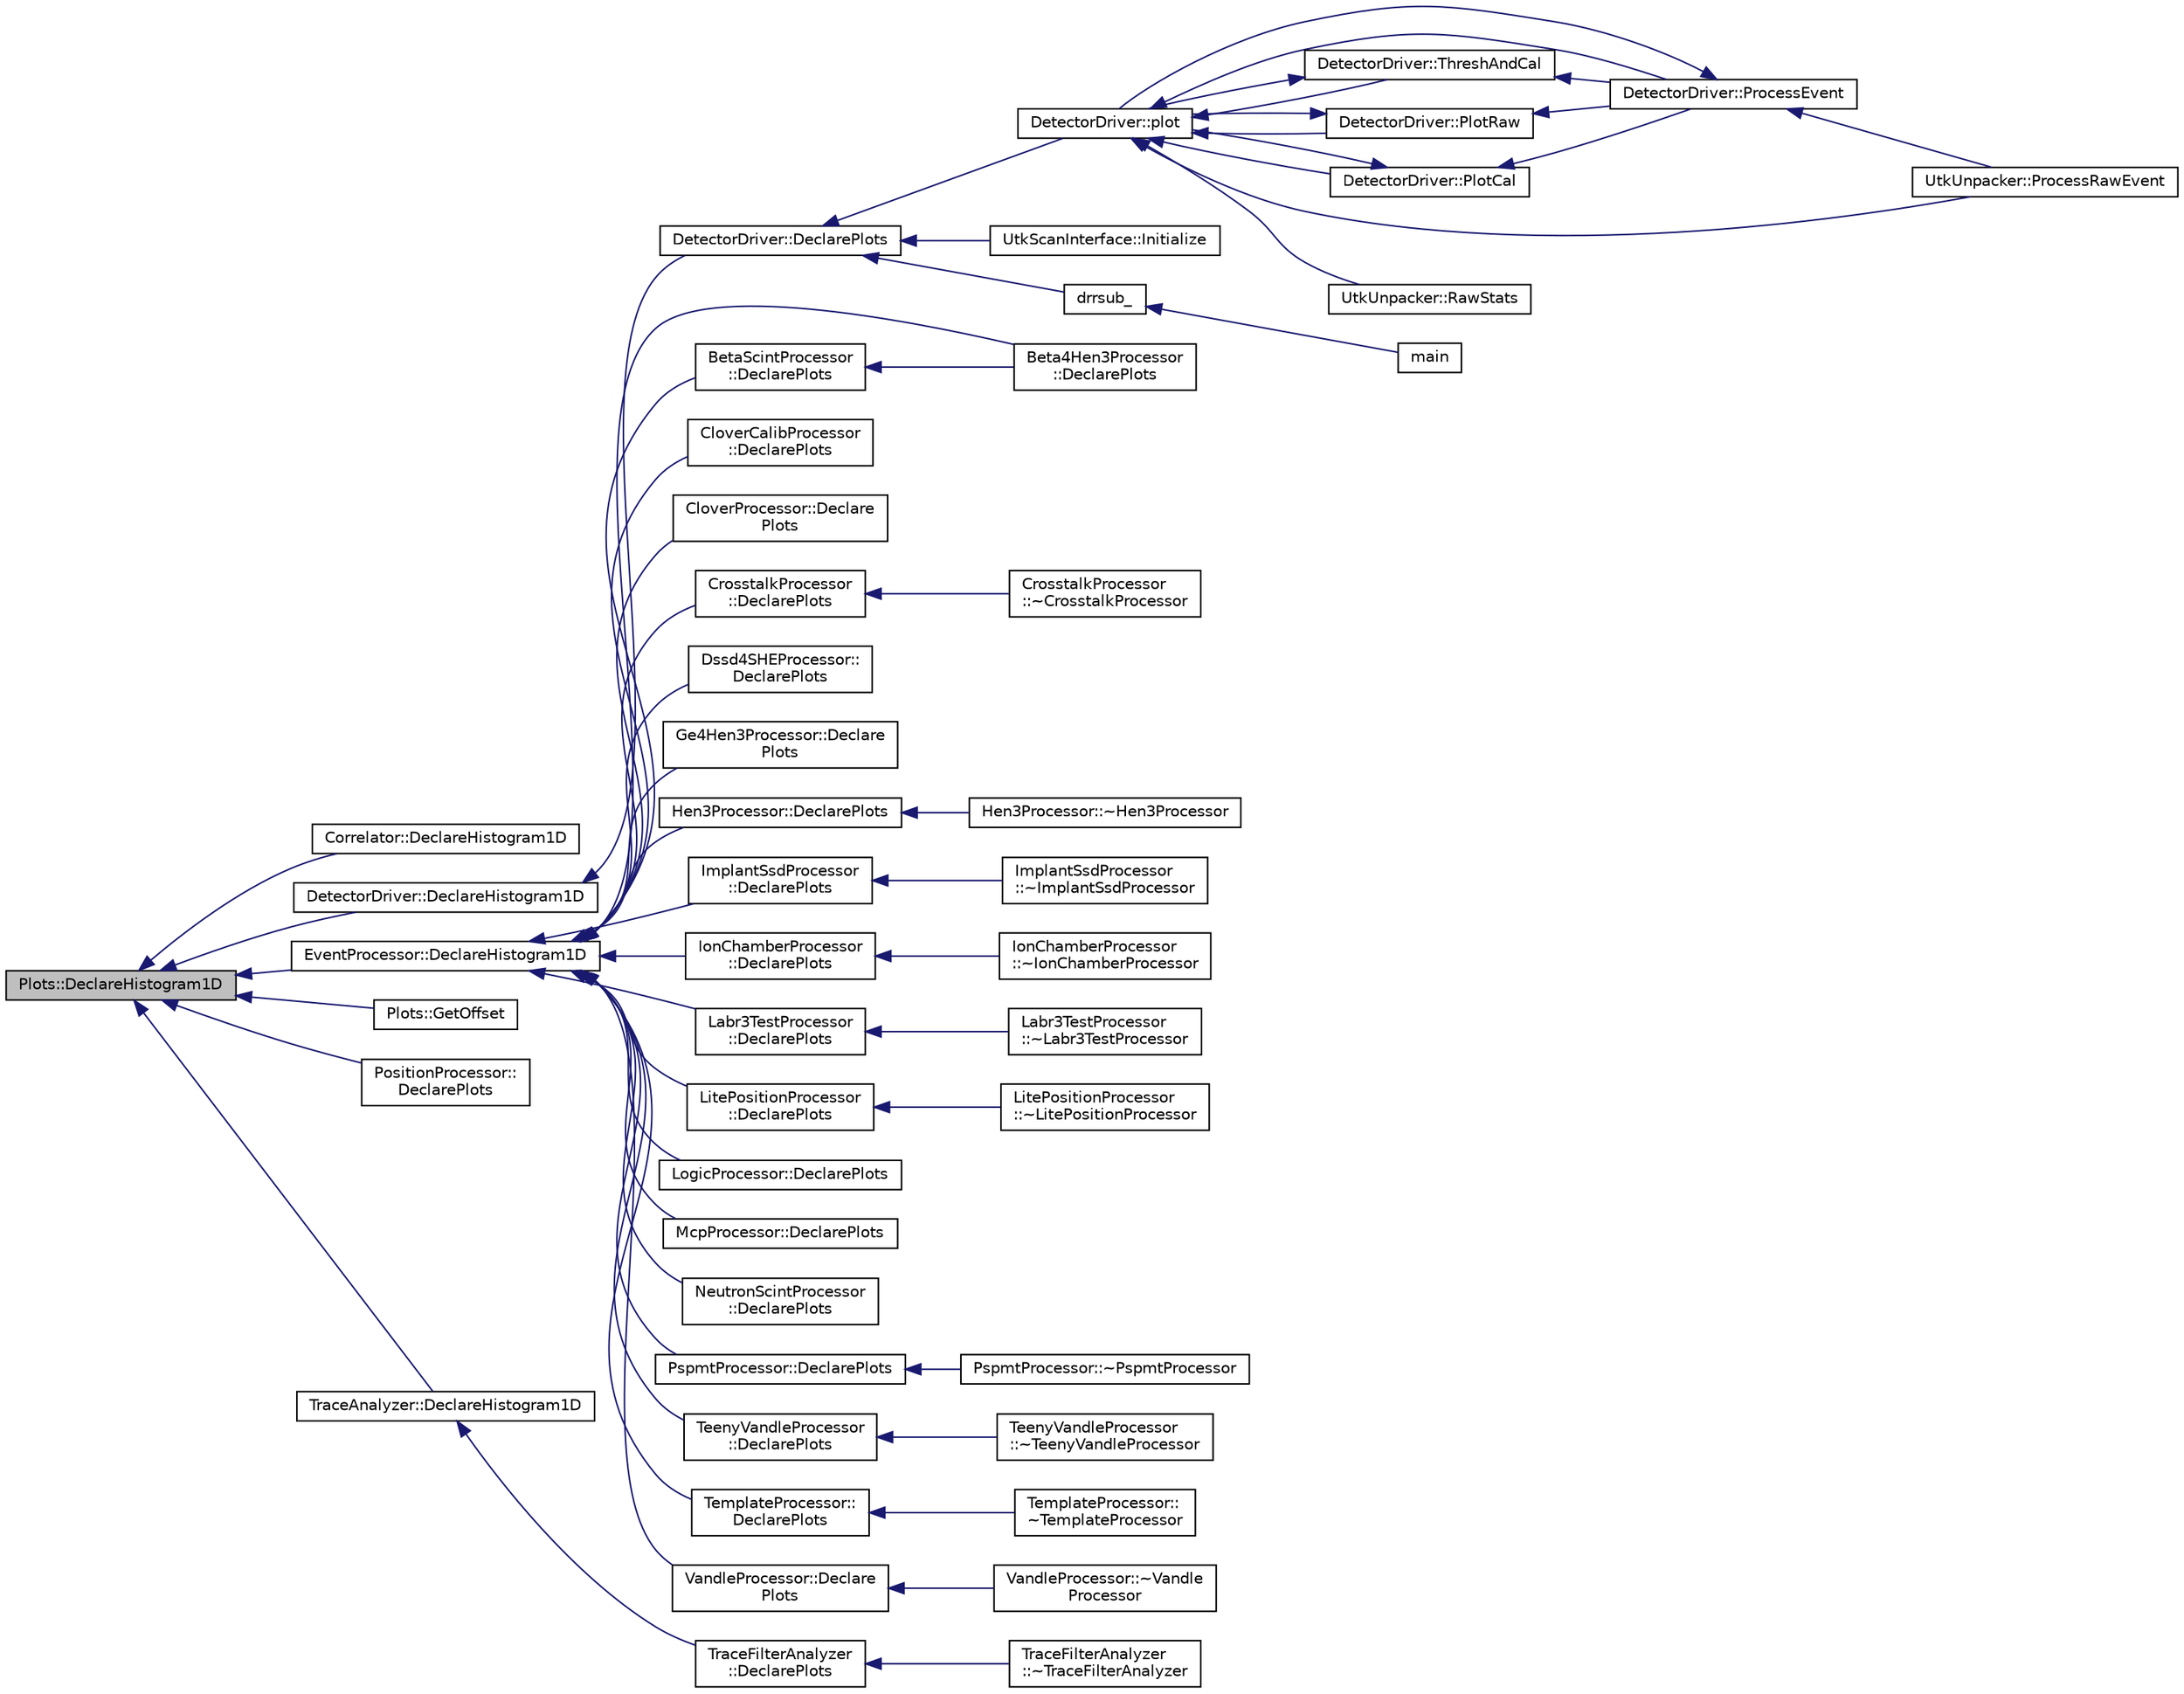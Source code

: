 digraph "Plots::DeclareHistogram1D"
{
  edge [fontname="Helvetica",fontsize="10",labelfontname="Helvetica",labelfontsize="10"];
  node [fontname="Helvetica",fontsize="10",shape=record];
  rankdir="LR";
  Node1 [label="Plots::DeclareHistogram1D",height=0.2,width=0.4,color="black", fillcolor="grey75", style="filled", fontcolor="black"];
  Node1 -> Node2 [dir="back",color="midnightblue",fontsize="10",style="solid",fontname="Helvetica"];
  Node2 [label="Correlator::DeclareHistogram1D",height=0.2,width=0.4,color="black", fillcolor="white", style="filled",URL="$df/d86/class_correlator.html#a1fd07a20132308aedb587a4f64bd4023",tooltip="Declares a 1D histogram calls the C++ wrapper for DAMM. "];
  Node1 -> Node3 [dir="back",color="midnightblue",fontsize="10",style="solid",fontname="Helvetica"];
  Node3 [label="DetectorDriver::DeclareHistogram1D",height=0.2,width=0.4,color="black", fillcolor="white", style="filled",URL="$de/d91/class_detector_driver.html#a745e3089d76a4fa437e44a7e82b9424e"];
  Node3 -> Node4 [dir="back",color="midnightblue",fontsize="10",style="solid",fontname="Helvetica"];
  Node4 [label="DetectorDriver::DeclarePlots",height=0.2,width=0.4,color="black", fillcolor="white", style="filled",URL="$de/d91/class_detector_driver.html#a8810acdc149879688b81ec333531a28e"];
  Node4 -> Node5 [dir="back",color="midnightblue",fontsize="10",style="solid",fontname="Helvetica"];
  Node5 [label="DetectorDriver::plot",height=0.2,width=0.4,color="black", fillcolor="white", style="filled",URL="$de/d91/class_detector_driver.html#a3a556ab94a878e057dea8a081d0df55a",tooltip="Plots into histogram defined by dammId. "];
  Node5 -> Node6 [dir="back",color="midnightblue",fontsize="10",style="solid",fontname="Helvetica"];
  Node6 [label="DetectorDriver::ProcessEvent",height=0.2,width=0.4,color="black", fillcolor="white", style="filled",URL="$de/d91/class_detector_driver.html#a19c152206c95dfbc2a98ffd1d002165e",tooltip="Control of the event processing. "];
  Node6 -> Node5 [dir="back",color="midnightblue",fontsize="10",style="solid",fontname="Helvetica"];
  Node6 -> Node7 [dir="back",color="midnightblue",fontsize="10",style="solid",fontname="Helvetica"];
  Node7 [label="UtkUnpacker::ProcessRawEvent",height=0.2,width=0.4,color="black", fillcolor="white", style="filled",URL="$d4/d48/class_utk_unpacker.html#a09c96dd753088977aa1f458f7c07d24b",tooltip="Process all events in the event list. "];
  Node5 -> Node8 [dir="back",color="midnightblue",fontsize="10",style="solid",fontname="Helvetica"];
  Node8 [label="DetectorDriver::ThreshAndCal",height=0.2,width=0.4,color="black", fillcolor="white", style="filled",URL="$de/d91/class_detector_driver.html#a2ae4e98c641d49183631eceb40dc19bb",tooltip="Check threshold and calibrate each channel. Check the thresholds and calibrate the energy for each ch..."];
  Node8 -> Node6 [dir="back",color="midnightblue",fontsize="10",style="solid",fontname="Helvetica"];
  Node8 -> Node5 [dir="back",color="midnightblue",fontsize="10",style="solid",fontname="Helvetica"];
  Node5 -> Node9 [dir="back",color="midnightblue",fontsize="10",style="solid",fontname="Helvetica"];
  Node9 [label="DetectorDriver::PlotRaw",height=0.2,width=0.4,color="black", fillcolor="white", style="filled",URL="$de/d91/class_detector_driver.html#a7f2a28ba2a756e034e38630a5e258309"];
  Node9 -> Node6 [dir="back",color="midnightblue",fontsize="10",style="solid",fontname="Helvetica"];
  Node9 -> Node5 [dir="back",color="midnightblue",fontsize="10",style="solid",fontname="Helvetica"];
  Node5 -> Node10 [dir="back",color="midnightblue",fontsize="10",style="solid",fontname="Helvetica"];
  Node10 [label="DetectorDriver::PlotCal",height=0.2,width=0.4,color="black", fillcolor="white", style="filled",URL="$de/d91/class_detector_driver.html#ad966b8fe4330bb0cf117422b9bd08f40"];
  Node10 -> Node6 [dir="back",color="midnightblue",fontsize="10",style="solid",fontname="Helvetica"];
  Node10 -> Node5 [dir="back",color="midnightblue",fontsize="10",style="solid",fontname="Helvetica"];
  Node5 -> Node7 [dir="back",color="midnightblue",fontsize="10",style="solid",fontname="Helvetica"];
  Node5 -> Node11 [dir="back",color="midnightblue",fontsize="10",style="solid",fontname="Helvetica"];
  Node11 [label="UtkUnpacker::RawStats",height=0.2,width=0.4,color="black", fillcolor="white", style="filled",URL="$d4/d48/class_utk_unpacker.html#a61ba5974ee476d5c3ab316b5b6759204",tooltip="Add an event to generic statistics output. "];
  Node4 -> Node12 [dir="back",color="midnightblue",fontsize="10",style="solid",fontname="Helvetica"];
  Node12 [label="UtkScanInterface::Initialize",height=0.2,width=0.4,color="black", fillcolor="white", style="filled",URL="$db/d6c/class_utk_scan_interface.html#a97f114b210931247250458851cead748"];
  Node4 -> Node13 [dir="back",color="midnightblue",fontsize="10",style="solid",fontname="Helvetica"];
  Node13 [label="drrsub_",height=0.2,width=0.4,color="black", fillcolor="white", style="filled",URL="$d1/dd5/utkscanor_8cpp.html#a09d29445a46de775722e95fcbe9eb20b",tooltip="Defines the main interface with the SCANOR library, the program essentially starts here..."];
  Node13 -> Node14 [dir="back",color="midnightblue",fontsize="10",style="solid",fontname="Helvetica"];
  Node14 [label="main",height=0.2,width=0.4,color="black", fillcolor="white", style="filled",URL="$d9/d0e/event_reader_8cpp.html#a0ddf1224851353fc92bfbff6f499fa97"];
  Node1 -> Node15 [dir="back",color="midnightblue",fontsize="10",style="solid",fontname="Helvetica"];
  Node15 [label="EventProcessor::DeclareHistogram1D",height=0.2,width=0.4,color="black", fillcolor="white", style="filled",URL="$d6/d65/class_event_processor.html#aac0d7f24194df48f204ebb9c9b75e19d",tooltip="Declares a 1D histogram calls the C++ wrapper for DAMM. "];
  Node15 -> Node16 [dir="back",color="midnightblue",fontsize="10",style="solid",fontname="Helvetica"];
  Node16 [label="Beta4Hen3Processor\l::DeclarePlots",height=0.2,width=0.4,color="black", fillcolor="white", style="filled",URL="$db/d92/class_beta4_hen3_processor.html#a113815033762b9388796cdf850b85ce7"];
  Node15 -> Node17 [dir="back",color="midnightblue",fontsize="10",style="solid",fontname="Helvetica"];
  Node17 [label="BetaScintProcessor\l::DeclarePlots",height=0.2,width=0.4,color="black", fillcolor="white", style="filled",URL="$d4/de4/class_beta_scint_processor.html#a906c4fa539c4200a7cc4a143a01c8de5"];
  Node17 -> Node16 [dir="back",color="midnightblue",fontsize="10",style="solid",fontname="Helvetica"];
  Node15 -> Node18 [dir="back",color="midnightblue",fontsize="10",style="solid",fontname="Helvetica"];
  Node18 [label="CloverCalibProcessor\l::DeclarePlots",height=0.2,width=0.4,color="black", fillcolor="white", style="filled",URL="$db/d4e/class_clover_calib_processor.html#a1146803513792bfb64aa664d0258cee4"];
  Node15 -> Node19 [dir="back",color="midnightblue",fontsize="10",style="solid",fontname="Helvetica"];
  Node19 [label="CloverProcessor::Declare\lPlots",height=0.2,width=0.4,color="black", fillcolor="white", style="filled",URL="$d5/d01/class_clover_processor.html#a241e49aeddae9b8bcb5be9e7192d81a7"];
  Node15 -> Node20 [dir="back",color="midnightblue",fontsize="10",style="solid",fontname="Helvetica"];
  Node20 [label="CrosstalkProcessor\l::DeclarePlots",height=0.2,width=0.4,color="black", fillcolor="white", style="filled",URL="$de/d3c/class_crosstalk_processor.html#a0b3f4f255e3d793dc178d5d5a8fb6bb9"];
  Node20 -> Node21 [dir="back",color="midnightblue",fontsize="10",style="solid",fontname="Helvetica"];
  Node21 [label="CrosstalkProcessor\l::~CrosstalkProcessor",height=0.2,width=0.4,color="black", fillcolor="white", style="filled",URL="$de/d3c/class_crosstalk_processor.html#a974ad94596916e6d24e863dcbec1058c"];
  Node15 -> Node22 [dir="back",color="midnightblue",fontsize="10",style="solid",fontname="Helvetica"];
  Node22 [label="Dssd4SHEProcessor::\lDeclarePlots",height=0.2,width=0.4,color="black", fillcolor="white", style="filled",URL="$db/da8/class_dssd4_s_h_e_processor.html#a9da412065cc7d5d352afddbc5adfb99d"];
  Node15 -> Node23 [dir="back",color="midnightblue",fontsize="10",style="solid",fontname="Helvetica"];
  Node23 [label="Ge4Hen3Processor::Declare\lPlots",height=0.2,width=0.4,color="black", fillcolor="white", style="filled",URL="$d5/df2/class_ge4_hen3_processor.html#a918c80547f182063df5070f2616457ef"];
  Node15 -> Node24 [dir="back",color="midnightblue",fontsize="10",style="solid",fontname="Helvetica"];
  Node24 [label="Hen3Processor::DeclarePlots",height=0.2,width=0.4,color="black", fillcolor="white", style="filled",URL="$d6/d4e/class_hen3_processor.html#a5cf9c74ceb94a1989db9330ec33c1eae"];
  Node24 -> Node25 [dir="back",color="midnightblue",fontsize="10",style="solid",fontname="Helvetica"];
  Node25 [label="Hen3Processor::~Hen3Processor",height=0.2,width=0.4,color="black", fillcolor="white", style="filled",URL="$d6/d4e/class_hen3_processor.html#a8ed35806e6801f6c8f1eb402525e2834"];
  Node15 -> Node26 [dir="back",color="midnightblue",fontsize="10",style="solid",fontname="Helvetica"];
  Node26 [label="ImplantSsdProcessor\l::DeclarePlots",height=0.2,width=0.4,color="black", fillcolor="white", style="filled",URL="$df/df5/class_implant_ssd_processor.html#a0be1ce2d426608abbbdb8b3c68a505c1"];
  Node26 -> Node27 [dir="back",color="midnightblue",fontsize="10",style="solid",fontname="Helvetica"];
  Node27 [label="ImplantSsdProcessor\l::~ImplantSsdProcessor",height=0.2,width=0.4,color="black", fillcolor="white", style="filled",URL="$df/df5/class_implant_ssd_processor.html#a057e44029967a209fc626811e2ba4412"];
  Node15 -> Node28 [dir="back",color="midnightblue",fontsize="10",style="solid",fontname="Helvetica"];
  Node28 [label="IonChamberProcessor\l::DeclarePlots",height=0.2,width=0.4,color="black", fillcolor="white", style="filled",URL="$dd/df2/class_ion_chamber_processor.html#a0abe10984f9968577af6a834aaddf7af"];
  Node28 -> Node29 [dir="back",color="midnightblue",fontsize="10",style="solid",fontname="Helvetica"];
  Node29 [label="IonChamberProcessor\l::~IonChamberProcessor",height=0.2,width=0.4,color="black", fillcolor="white", style="filled",URL="$dd/df2/class_ion_chamber_processor.html#a04e1204b8f8efd09dac743a82b1d4312"];
  Node15 -> Node30 [dir="back",color="midnightblue",fontsize="10",style="solid",fontname="Helvetica"];
  Node30 [label="Labr3TestProcessor\l::DeclarePlots",height=0.2,width=0.4,color="black", fillcolor="white", style="filled",URL="$dd/d2c/class_labr3_test_processor.html#a00b2431718d6e91598cb35bdd7023638"];
  Node30 -> Node31 [dir="back",color="midnightblue",fontsize="10",style="solid",fontname="Helvetica"];
  Node31 [label="Labr3TestProcessor\l::~Labr3TestProcessor",height=0.2,width=0.4,color="black", fillcolor="white", style="filled",URL="$dd/d2c/class_labr3_test_processor.html#a38f5f24725e52971220a4beef3bfc232"];
  Node15 -> Node32 [dir="back",color="midnightblue",fontsize="10",style="solid",fontname="Helvetica"];
  Node32 [label="LitePositionProcessor\l::DeclarePlots",height=0.2,width=0.4,color="black", fillcolor="white", style="filled",URL="$d3/dab/class_lite_position_processor.html#a539c3f2cf56c3b9615128392b1e5b0c0"];
  Node32 -> Node33 [dir="back",color="midnightblue",fontsize="10",style="solid",fontname="Helvetica"];
  Node33 [label="LitePositionProcessor\l::~LitePositionProcessor",height=0.2,width=0.4,color="black", fillcolor="white", style="filled",URL="$d3/dab/class_lite_position_processor.html#a602ce3c9355626b96649b08690d391ef"];
  Node15 -> Node34 [dir="back",color="midnightblue",fontsize="10",style="solid",fontname="Helvetica"];
  Node34 [label="LogicProcessor::DeclarePlots",height=0.2,width=0.4,color="black", fillcolor="white", style="filled",URL="$da/d2f/class_logic_processor.html#aa276735e622e69b5779b77654b5d5208"];
  Node15 -> Node35 [dir="back",color="midnightblue",fontsize="10",style="solid",fontname="Helvetica"];
  Node35 [label="McpProcessor::DeclarePlots",height=0.2,width=0.4,color="black", fillcolor="white", style="filled",URL="$dd/dcb/class_mcp_processor.html#a5db4ddbc2d72998bd8db1cb920773857"];
  Node15 -> Node36 [dir="back",color="midnightblue",fontsize="10",style="solid",fontname="Helvetica"];
  Node36 [label="NeutronScintProcessor\l::DeclarePlots",height=0.2,width=0.4,color="black", fillcolor="white", style="filled",URL="$d9/dfc/class_neutron_scint_processor.html#ac9e8460717d9256e3f47dd28320bf617"];
  Node15 -> Node37 [dir="back",color="midnightblue",fontsize="10",style="solid",fontname="Helvetica"];
  Node37 [label="PspmtProcessor::DeclarePlots",height=0.2,width=0.4,color="black", fillcolor="white", style="filled",URL="$dd/d2c/class_pspmt_processor.html#a69f97cd8c80cd7de8ad8d66f2bf63752"];
  Node37 -> Node38 [dir="back",color="midnightblue",fontsize="10",style="solid",fontname="Helvetica"];
  Node38 [label="PspmtProcessor::~PspmtProcessor",height=0.2,width=0.4,color="black", fillcolor="white", style="filled",URL="$dd/d2c/class_pspmt_processor.html#a23ed80963dc7c683eba1b95aa12f37db"];
  Node15 -> Node39 [dir="back",color="midnightblue",fontsize="10",style="solid",fontname="Helvetica"];
  Node39 [label="TeenyVandleProcessor\l::DeclarePlots",height=0.2,width=0.4,color="black", fillcolor="white", style="filled",URL="$d3/d5e/class_teeny_vandle_processor.html#a7328644e7f25254e60cc7f0f08bf76d7"];
  Node39 -> Node40 [dir="back",color="midnightblue",fontsize="10",style="solid",fontname="Helvetica"];
  Node40 [label="TeenyVandleProcessor\l::~TeenyVandleProcessor",height=0.2,width=0.4,color="black", fillcolor="white", style="filled",URL="$d3/d5e/class_teeny_vandle_processor.html#ace84b3cc48debac1892f4fa954adafbd"];
  Node15 -> Node41 [dir="back",color="midnightblue",fontsize="10",style="solid",fontname="Helvetica"];
  Node41 [label="TemplateProcessor::\lDeclarePlots",height=0.2,width=0.4,color="black", fillcolor="white", style="filled",URL="$da/dfe/class_template_processor.html#ae447375c9e3eae31685252bf17e526ad"];
  Node41 -> Node42 [dir="back",color="midnightblue",fontsize="10",style="solid",fontname="Helvetica"];
  Node42 [label="TemplateProcessor::\l~TemplateProcessor",height=0.2,width=0.4,color="black", fillcolor="white", style="filled",URL="$da/dfe/class_template_processor.html#a93cedd7c190470f8fb23bcd6b62689ae"];
  Node15 -> Node43 [dir="back",color="midnightblue",fontsize="10",style="solid",fontname="Helvetica"];
  Node43 [label="VandleProcessor::Declare\lPlots",height=0.2,width=0.4,color="black", fillcolor="white", style="filled",URL="$db/d21/class_vandle_processor.html#a12172da2e51a26945d9241a4165734b0",tooltip="Declare the plots used in the analysis */. "];
  Node43 -> Node44 [dir="back",color="midnightblue",fontsize="10",style="solid",fontname="Helvetica"];
  Node44 [label="VandleProcessor::~Vandle\lProcessor",height=0.2,width=0.4,color="black", fillcolor="white", style="filled",URL="$db/d21/class_vandle_processor.html#adeb801d12cbeb4a4426b7d2f5ee522cd",tooltip="Default Destructor */. "];
  Node1 -> Node45 [dir="back",color="midnightblue",fontsize="10",style="solid",fontname="Helvetica"];
  Node45 [label="Plots::GetOffset",height=0.2,width=0.4,color="black", fillcolor="white", style="filled",URL="$d7/d8b/class_plots.html#adc29f9a0571d3b623bed089d4f9daa7a"];
  Node1 -> Node46 [dir="back",color="midnightblue",fontsize="10",style="solid",fontname="Helvetica"];
  Node46 [label="PositionProcessor::\lDeclarePlots",height=0.2,width=0.4,color="black", fillcolor="white", style="filled",URL="$d3/df3/class_position_processor.html#a950e50ae35027fa2a7595092c8738ba5"];
  Node1 -> Node47 [dir="back",color="midnightblue",fontsize="10",style="solid",fontname="Helvetica"];
  Node47 [label="TraceAnalyzer::DeclareHistogram1D",height=0.2,width=0.4,color="black", fillcolor="white", style="filled",URL="$d2/dbc/class_trace_analyzer.html#ae69ed5e7efc0f51a7465092339ae9ebf",tooltip="Declares a 1D histogram calls the C++ wrapper for DAMM. "];
  Node47 -> Node48 [dir="back",color="midnightblue",fontsize="10",style="solid",fontname="Helvetica"];
  Node48 [label="TraceFilterAnalyzer\l::DeclarePlots",height=0.2,width=0.4,color="black", fillcolor="white", style="filled",URL="$d4/db0/class_trace_filter_analyzer.html#ae5ac6f06108d2fec746da7312f2fdd00"];
  Node48 -> Node49 [dir="back",color="midnightblue",fontsize="10",style="solid",fontname="Helvetica"];
  Node49 [label="TraceFilterAnalyzer\l::~TraceFilterAnalyzer",height=0.2,width=0.4,color="black", fillcolor="white", style="filled",URL="$d4/db0/class_trace_filter_analyzer.html#aaadf927cff2a0fe2ded1929ce14ea3d6"];
}
